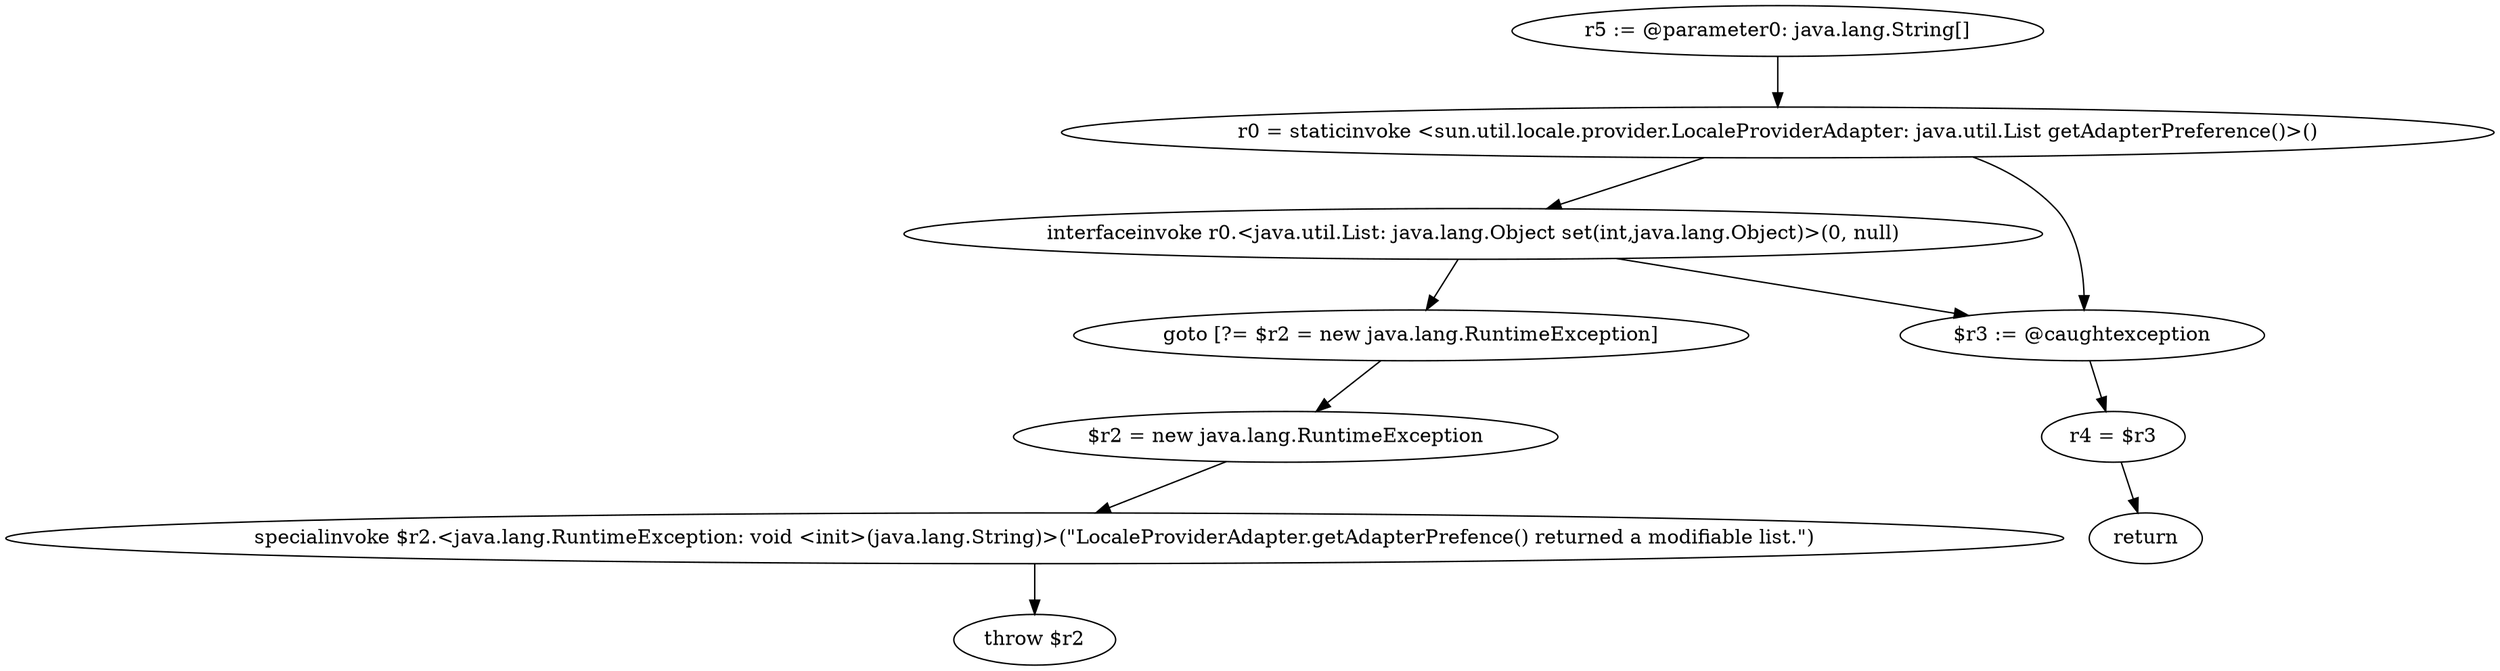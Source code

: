 digraph "unitGraph" {
    "r5 := @parameter0: java.lang.String[]"
    "r0 = staticinvoke <sun.util.locale.provider.LocaleProviderAdapter: java.util.List getAdapterPreference()>()"
    "interfaceinvoke r0.<java.util.List: java.lang.Object set(int,java.lang.Object)>(0, null)"
    "goto [?= $r2 = new java.lang.RuntimeException]"
    "$r3 := @caughtexception"
    "r4 = $r3"
    "return"
    "$r2 = new java.lang.RuntimeException"
    "specialinvoke $r2.<java.lang.RuntimeException: void <init>(java.lang.String)>(\"LocaleProviderAdapter.getAdapterPrefence() returned a modifiable list.\")"
    "throw $r2"
    "r5 := @parameter0: java.lang.String[]"->"r0 = staticinvoke <sun.util.locale.provider.LocaleProviderAdapter: java.util.List getAdapterPreference()>()";
    "r0 = staticinvoke <sun.util.locale.provider.LocaleProviderAdapter: java.util.List getAdapterPreference()>()"->"interfaceinvoke r0.<java.util.List: java.lang.Object set(int,java.lang.Object)>(0, null)";
    "r0 = staticinvoke <sun.util.locale.provider.LocaleProviderAdapter: java.util.List getAdapterPreference()>()"->"$r3 := @caughtexception";
    "interfaceinvoke r0.<java.util.List: java.lang.Object set(int,java.lang.Object)>(0, null)"->"goto [?= $r2 = new java.lang.RuntimeException]";
    "interfaceinvoke r0.<java.util.List: java.lang.Object set(int,java.lang.Object)>(0, null)"->"$r3 := @caughtexception";
    "goto [?= $r2 = new java.lang.RuntimeException]"->"$r2 = new java.lang.RuntimeException";
    "$r3 := @caughtexception"->"r4 = $r3";
    "r4 = $r3"->"return";
    "$r2 = new java.lang.RuntimeException"->"specialinvoke $r2.<java.lang.RuntimeException: void <init>(java.lang.String)>(\"LocaleProviderAdapter.getAdapterPrefence() returned a modifiable list.\")";
    "specialinvoke $r2.<java.lang.RuntimeException: void <init>(java.lang.String)>(\"LocaleProviderAdapter.getAdapterPrefence() returned a modifiable list.\")"->"throw $r2";
}
